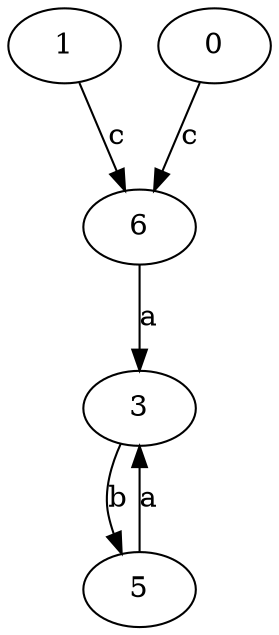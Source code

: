 strict digraph  {
1;
3;
5;
6;
0;
1 -> 6  [label=c];
3 -> 5  [label=b];
5 -> 3  [label=a];
6 -> 3  [label=a];
0 -> 6  [label=c];
}

